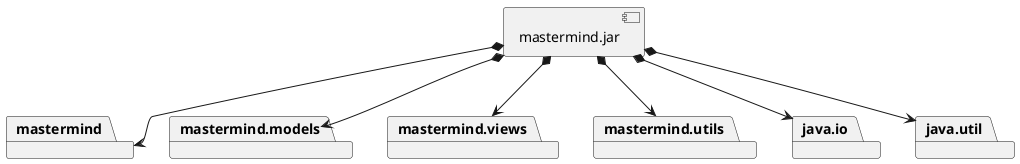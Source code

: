 @startuml desarrollo_implementacion
package "  "  as mastermind {
}
package "  "  as mastermind.models {
}
package "  "  as mastermind.views {
}
package "  "  as mastermind.utils {
}
package "  "  as java.io {
}
package "  "  as java.util {
}

[mastermind.jar] as jar

jar *--> mastermind
jar *--> mastermind.models
jar *--> mastermind.views
jar *--> mastermind.utils
jar *--> java.io
jar *--> java.util
@enduml

@startuml despliegue_fisica
node node #DDDDDD [
<b>Personal Computer</b>
----
memory : xxx Mb
cpu : xxx GHz
]

[ masterming.jar ] as component

node *--> component
@enduml
